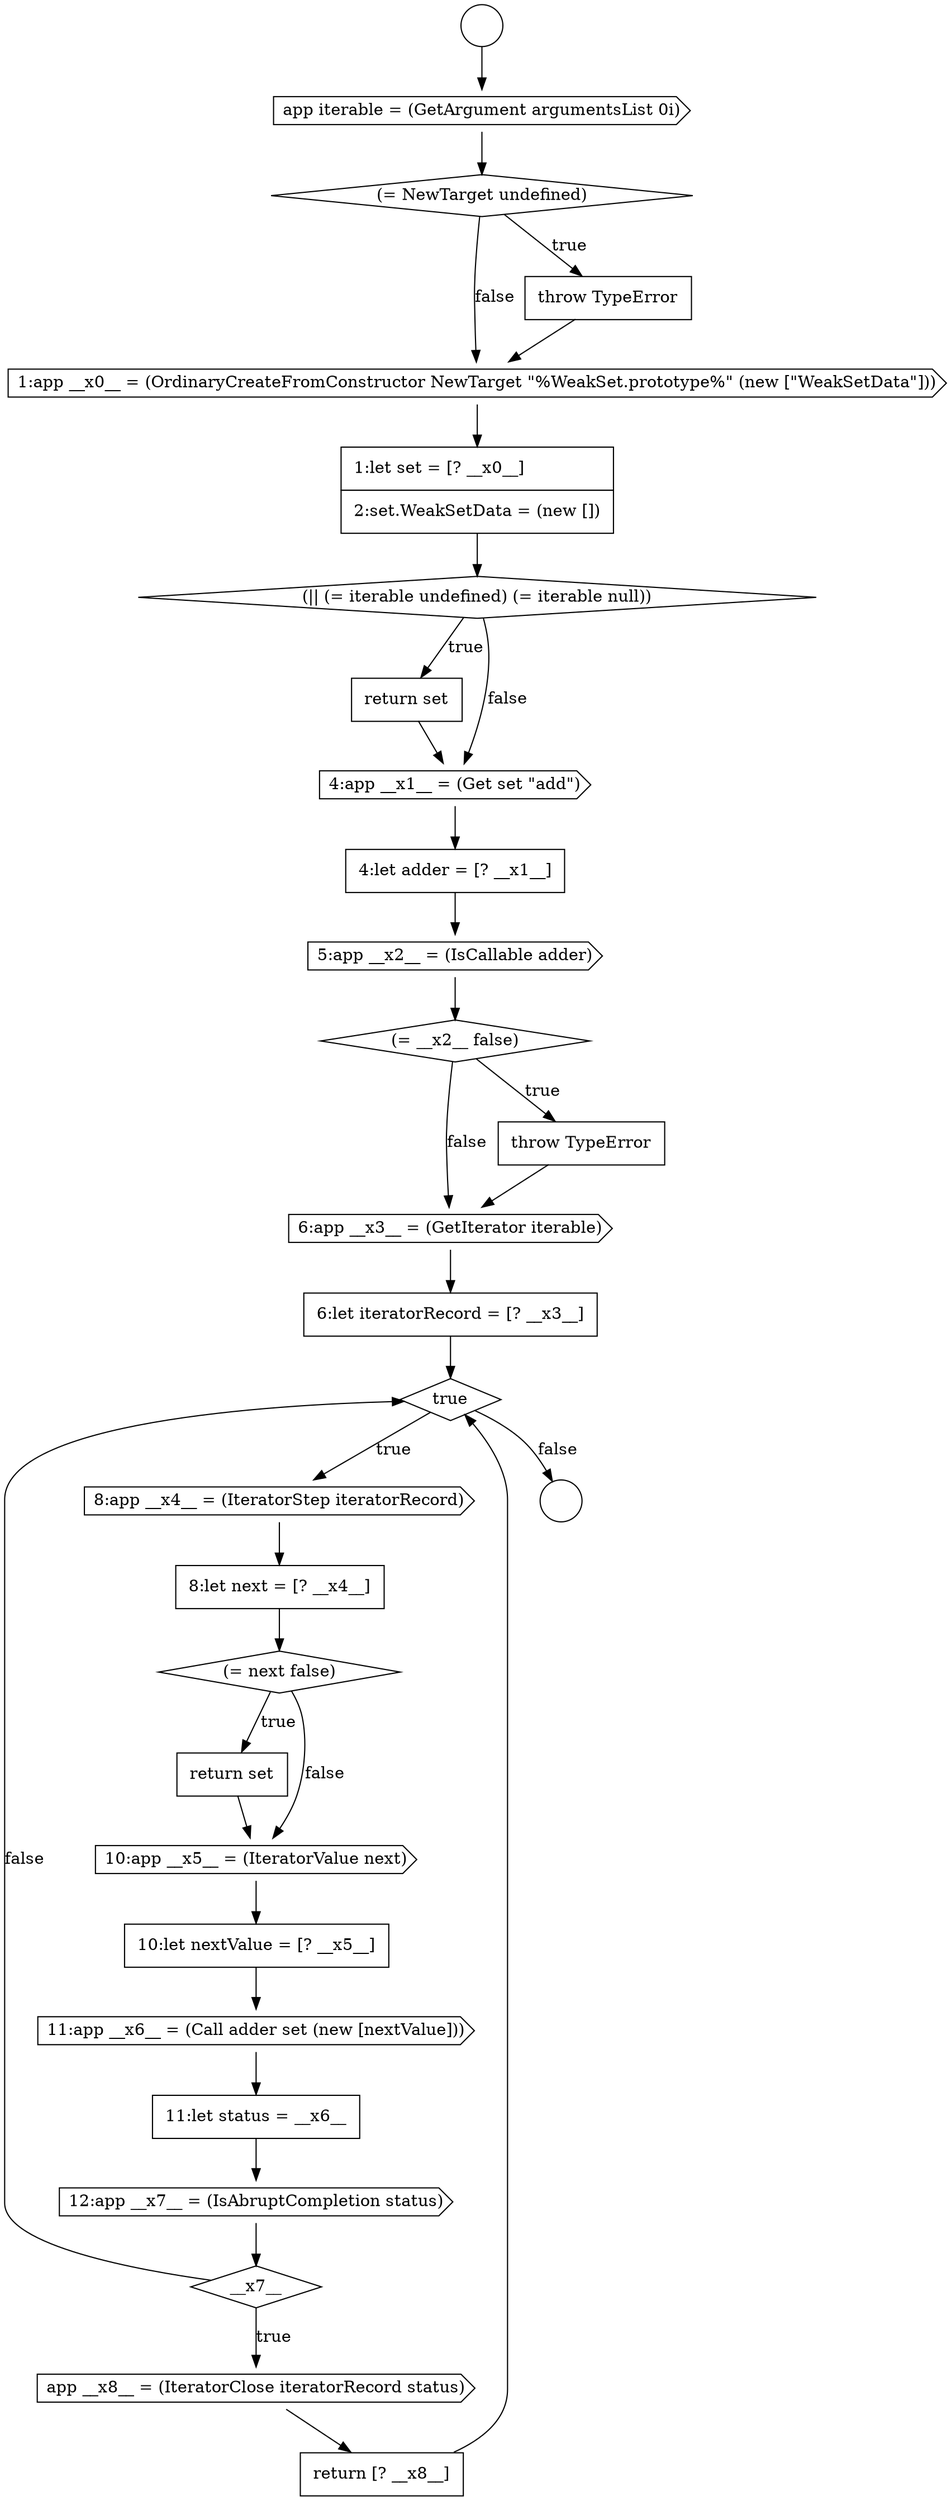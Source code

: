 digraph {
  node17194 [shape=none, margin=0, label=<<font color="black">
    <table border="0" cellborder="1" cellspacing="0" cellpadding="10">
      <tr><td align="left">6:let iteratorRecord = [? __x3__]</td></tr>
    </table>
  </font>> color="black" fillcolor="white" style=filled]
  node17202 [shape=cds, label=<<font color="black">11:app __x6__ = (Call adder set (new [nextValue]))</font>> color="black" fillcolor="white" style=filled]
  node17197 [shape=none, margin=0, label=<<font color="black">
    <table border="0" cellborder="1" cellspacing="0" cellpadding="10">
      <tr><td align="left">8:let next = [? __x4__]</td></tr>
    </table>
  </font>> color="black" fillcolor="white" style=filled]
  node17181 [shape=cds, label=<<font color="black">app iterable = (GetArgument argumentsList 0i)</font>> color="black" fillcolor="white" style=filled]
  node17193 [shape=cds, label=<<font color="black">6:app __x3__ = (GetIterator iterable)</font>> color="black" fillcolor="white" style=filled]
  node17200 [shape=cds, label=<<font color="black">10:app __x5__ = (IteratorValue next)</font>> color="black" fillcolor="white" style=filled]
  node17186 [shape=diamond, label=<<font color="black">(|| (= iterable undefined) (= iterable null))</font>> color="black" fillcolor="white" style=filled]
  node17203 [shape=none, margin=0, label=<<font color="black">
    <table border="0" cellborder="1" cellspacing="0" cellpadding="10">
      <tr><td align="left">11:let status = __x6__</td></tr>
    </table>
  </font>> color="black" fillcolor="white" style=filled]
  node17199 [shape=none, margin=0, label=<<font color="black">
    <table border="0" cellborder="1" cellspacing="0" cellpadding="10">
      <tr><td align="left">return set</td></tr>
    </table>
  </font>> color="black" fillcolor="white" style=filled]
  node17204 [shape=cds, label=<<font color="black">12:app __x7__ = (IsAbruptCompletion status)</font>> color="black" fillcolor="white" style=filled]
  node17179 [shape=circle label=" " color="black" fillcolor="white" style=filled]
  node17187 [shape=none, margin=0, label=<<font color="black">
    <table border="0" cellborder="1" cellspacing="0" cellpadding="10">
      <tr><td align="left">return set</td></tr>
    </table>
  </font>> color="black" fillcolor="white" style=filled]
  node17188 [shape=cds, label=<<font color="black">4:app __x1__ = (Get set &quot;add&quot;)</font>> color="black" fillcolor="white" style=filled]
  node17198 [shape=diamond, label=<<font color="black">(= next false)</font>> color="black" fillcolor="white" style=filled]
  node17184 [shape=cds, label=<<font color="black">1:app __x0__ = (OrdinaryCreateFromConstructor NewTarget &quot;%WeakSet.prototype%&quot; (new [&quot;WeakSetData&quot;]))</font>> color="black" fillcolor="white" style=filled]
  node17201 [shape=none, margin=0, label=<<font color="black">
    <table border="0" cellborder="1" cellspacing="0" cellpadding="10">
      <tr><td align="left">10:let nextValue = [? __x5__]</td></tr>
    </table>
  </font>> color="black" fillcolor="white" style=filled]
  node17192 [shape=none, margin=0, label=<<font color="black">
    <table border="0" cellborder="1" cellspacing="0" cellpadding="10">
      <tr><td align="left">throw TypeError</td></tr>
    </table>
  </font>> color="black" fillcolor="white" style=filled]
  node17205 [shape=diamond, label=<<font color="black">__x7__</font>> color="black" fillcolor="white" style=filled]
  node17206 [shape=cds, label=<<font color="black">app __x8__ = (IteratorClose iteratorRecord status)</font>> color="black" fillcolor="white" style=filled]
  node17189 [shape=none, margin=0, label=<<font color="black">
    <table border="0" cellborder="1" cellspacing="0" cellpadding="10">
      <tr><td align="left">4:let adder = [? __x1__]</td></tr>
    </table>
  </font>> color="black" fillcolor="white" style=filled]
  node17196 [shape=cds, label=<<font color="black">8:app __x4__ = (IteratorStep iteratorRecord)</font>> color="black" fillcolor="white" style=filled]
  node17207 [shape=none, margin=0, label=<<font color="black">
    <table border="0" cellborder="1" cellspacing="0" cellpadding="10">
      <tr><td align="left">return [? __x8__]</td></tr>
    </table>
  </font>> color="black" fillcolor="white" style=filled]
  node17182 [shape=diamond, label=<<font color="black">(= NewTarget undefined)</font>> color="black" fillcolor="white" style=filled]
  node17190 [shape=cds, label=<<font color="black">5:app __x2__ = (IsCallable adder)</font>> color="black" fillcolor="white" style=filled]
  node17183 [shape=none, margin=0, label=<<font color="black">
    <table border="0" cellborder="1" cellspacing="0" cellpadding="10">
      <tr><td align="left">throw TypeError</td></tr>
    </table>
  </font>> color="black" fillcolor="white" style=filled]
  node17191 [shape=diamond, label=<<font color="black">(= __x2__ false)</font>> color="black" fillcolor="white" style=filled]
  node17180 [shape=circle label=" " color="black" fillcolor="white" style=filled]
  node17185 [shape=none, margin=0, label=<<font color="black">
    <table border="0" cellborder="1" cellspacing="0" cellpadding="10">
      <tr><td align="left">1:let set = [? __x0__]</td></tr>
      <tr><td align="left">2:set.WeakSetData = (new [])</td></tr>
    </table>
  </font>> color="black" fillcolor="white" style=filled]
  node17195 [shape=diamond, label=<<font color="black">true</font>> color="black" fillcolor="white" style=filled]
  node17182 -> node17183 [label=<<font color="black">true</font>> color="black"]
  node17182 -> node17184 [label=<<font color="black">false</font>> color="black"]
  node17200 -> node17201 [ color="black"]
  node17183 -> node17184 [ color="black"]
  node17185 -> node17186 [ color="black"]
  node17206 -> node17207 [ color="black"]
  node17201 -> node17202 [ color="black"]
  node17199 -> node17200 [ color="black"]
  node17202 -> node17203 [ color="black"]
  node17192 -> node17193 [ color="black"]
  node17179 -> node17181 [ color="black"]
  node17204 -> node17205 [ color="black"]
  node17205 -> node17206 [label=<<font color="black">true</font>> color="black"]
  node17205 -> node17195 [label=<<font color="black">false</font>> color="black"]
  node17190 -> node17191 [ color="black"]
  node17193 -> node17194 [ color="black"]
  node17188 -> node17189 [ color="black"]
  node17184 -> node17185 [ color="black"]
  node17195 -> node17196 [label=<<font color="black">true</font>> color="black"]
  node17195 -> node17180 [label=<<font color="black">false</font>> color="black"]
  node17186 -> node17187 [label=<<font color="black">true</font>> color="black"]
  node17186 -> node17188 [label=<<font color="black">false</font>> color="black"]
  node17198 -> node17199 [label=<<font color="black">true</font>> color="black"]
  node17198 -> node17200 [label=<<font color="black">false</font>> color="black"]
  node17203 -> node17204 [ color="black"]
  node17189 -> node17190 [ color="black"]
  node17196 -> node17197 [ color="black"]
  node17187 -> node17188 [ color="black"]
  node17207 -> node17195 [ color="black"]
  node17197 -> node17198 [ color="black"]
  node17194 -> node17195 [ color="black"]
  node17181 -> node17182 [ color="black"]
  node17191 -> node17192 [label=<<font color="black">true</font>> color="black"]
  node17191 -> node17193 [label=<<font color="black">false</font>> color="black"]
}
